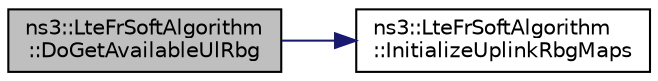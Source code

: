 digraph "ns3::LteFrSoftAlgorithm::DoGetAvailableUlRbg"
{
 // LATEX_PDF_SIZE
  edge [fontname="Helvetica",fontsize="10",labelfontname="Helvetica",labelfontsize="10"];
  node [fontname="Helvetica",fontsize="10",shape=record];
  rankdir="LR";
  Node1 [label="ns3::LteFrSoftAlgorithm\l::DoGetAvailableUlRbg",height=0.2,width=0.4,color="black", fillcolor="grey75", style="filled", fontcolor="black",tooltip="Implementation of LteFfrSapProvider::GetAvailableUlRbg."];
  Node1 -> Node2 [color="midnightblue",fontsize="10",style="solid",fontname="Helvetica"];
  Node2 [label="ns3::LteFrSoftAlgorithm\l::InitializeUplinkRbgMaps",height=0.2,width=0.4,color="black", fillcolor="white", style="filled",URL="$classns3_1_1_lte_fr_soft_algorithm.html#a4c1a54683dce90f2793df9a47a3dd551",tooltip="Initialize uplink RBG maps."];
}
